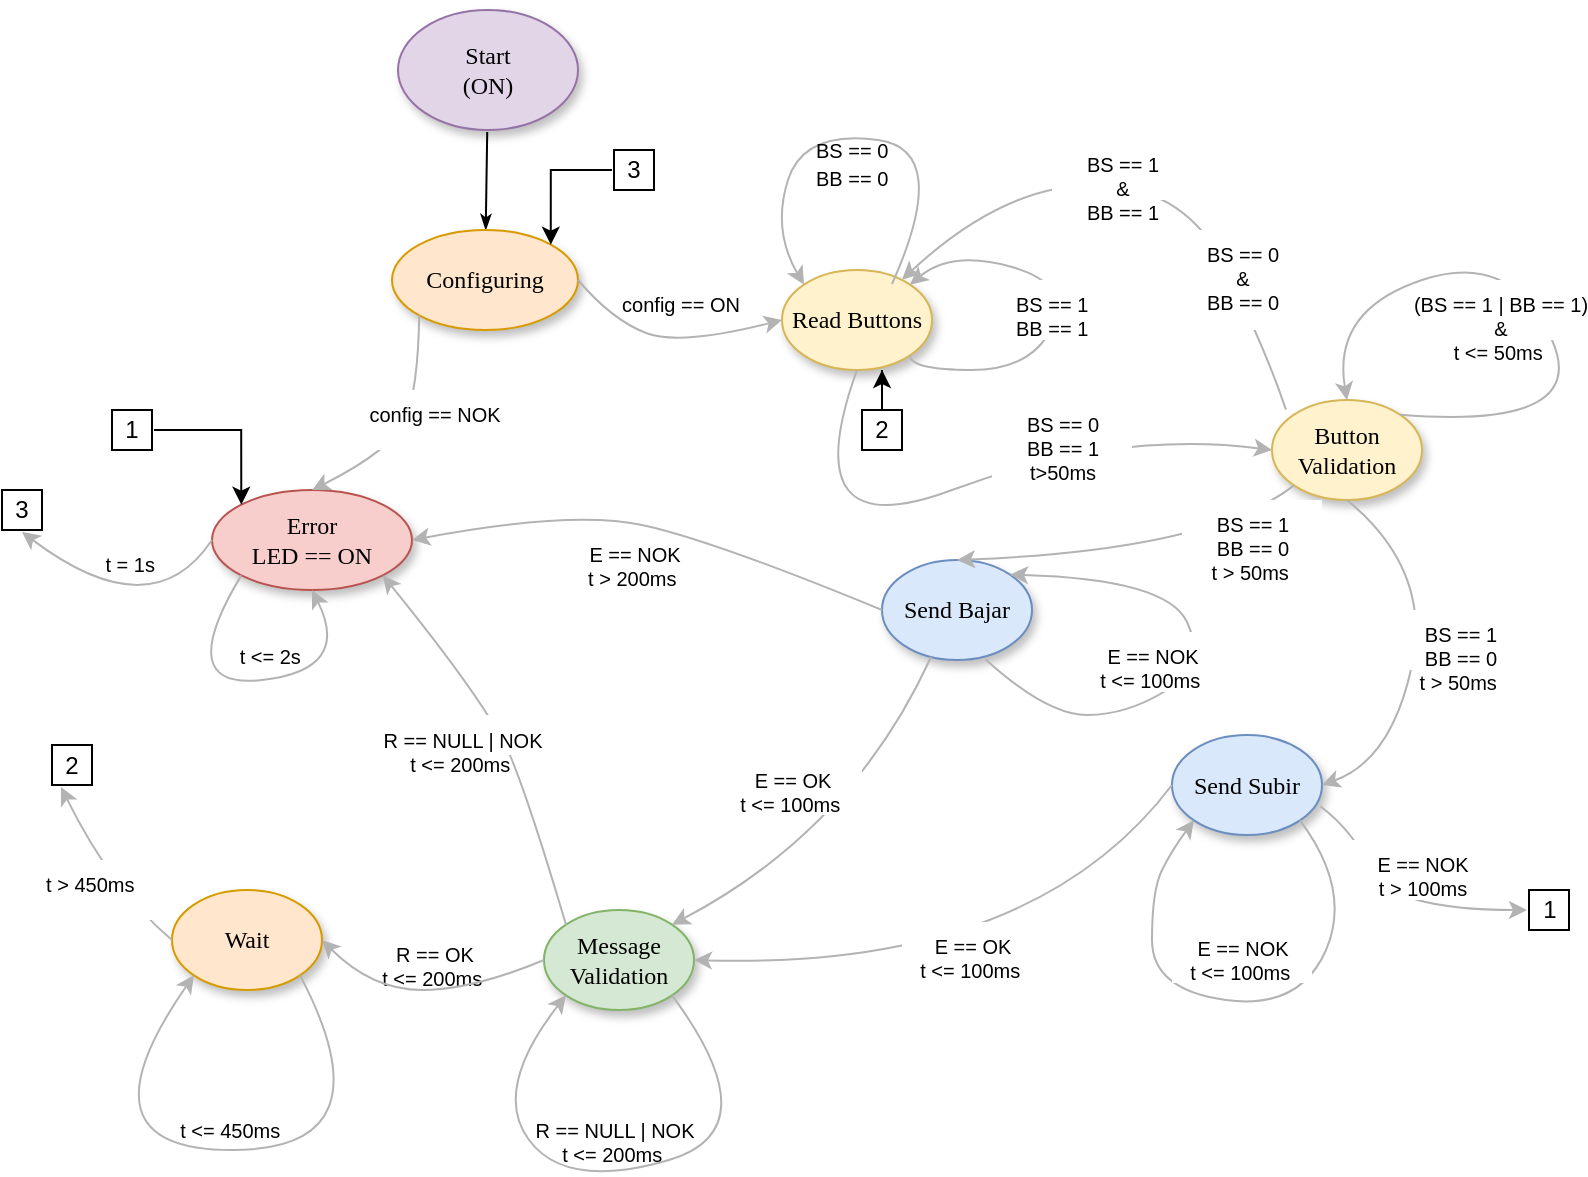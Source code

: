 <mxfile version="12.2.2" type="github" pages="1"><diagram name="Page-1" id="42789a77-a242-8287-6e28-9cd8cfd52e62"><mxGraphModel dx="1620" dy="693" grid="1" gridSize="10" guides="1" tooltips="1" connect="1" arrows="1" fold="1" page="1" pageScale="1" pageWidth="1100" pageHeight="850" background="#ffffff" math="0" shadow="0"><root><mxCell id="0"/><mxCell id="1" parent="0"/><mxCell id="1ea317790d2ca983-12" style="edgeStyle=none;rounded=1;html=1;labelBackgroundColor=none;startArrow=none;startFill=0;startSize=5;endArrow=classicThin;endFill=1;endSize=5;jettySize=auto;orthogonalLoop=1;strokeColor=#000000;strokeWidth=1;fontFamily=Verdana;fontSize=12" parent="1" source="1ea317790d2ca983-1" target="1ea317790d2ca983-2" edge="1"><mxGeometry relative="1" as="geometry"/></mxCell><mxCell id="1ea317790d2ca983-1" value="Start&lt;br&gt;(ON)" style="ellipse;whiteSpace=wrap;html=1;rounded=0;shadow=1;comic=0;labelBackgroundColor=none;strokeWidth=1;fontFamily=Verdana;fontSize=12;align=center;perimeterSpacing=1;fillColor=#e1d5e7;strokeColor=#9673a6;" parent="1" vertex="1"><mxGeometry x="453" y="80" width="90" height="60" as="geometry"/></mxCell><mxCell id="1ea317790d2ca983-2" value="Configuring" style="ellipse;whiteSpace=wrap;html=1;rounded=0;shadow=1;comic=0;labelBackgroundColor=none;strokeWidth=1;fontFamily=Verdana;fontSize=12;align=center;fillColor=#ffe6cc;strokeColor=#d79b00;" parent="1" vertex="1"><mxGeometry x="450" y="190" width="93" height="50" as="geometry"/></mxCell><mxCell id="1ea317790d2ca983-3" value="&lt;span&gt;Message Validation&lt;/span&gt;" style="ellipse;whiteSpace=wrap;html=1;rounded=0;shadow=1;comic=0;labelBackgroundColor=none;strokeWidth=1;fontFamily=Verdana;fontSize=12;align=center;fillColor=#d5e8d4;strokeColor=#82b366;" parent="1" vertex="1"><mxGeometry x="526" y="530" width="75" height="50" as="geometry"/></mxCell><mxCell id="1ea317790d2ca983-4" value="Send Bajar" style="ellipse;whiteSpace=wrap;html=1;rounded=0;shadow=1;comic=0;labelBackgroundColor=none;strokeWidth=1;fontFamily=Verdana;fontSize=12;align=center;fillColor=#dae8fc;strokeColor=#6c8ebf;" parent="1" vertex="1"><mxGeometry x="695" y="355" width="75" height="50" as="geometry"/></mxCell><mxCell id="1ea317790d2ca983-5" value="Send Subir" style="ellipse;whiteSpace=wrap;html=1;rounded=0;shadow=1;comic=0;labelBackgroundColor=none;strokeWidth=1;fontFamily=Verdana;fontSize=12;align=center;fillColor=#dae8fc;strokeColor=#6c8ebf;" parent="1" vertex="1"><mxGeometry x="840" y="442.5" width="75" height="50" as="geometry"/></mxCell><mxCell id="1ea317790d2ca983-6" value="Read Buttons" style="ellipse;whiteSpace=wrap;html=1;rounded=0;shadow=1;comic=0;labelBackgroundColor=none;strokeWidth=1;fontFamily=Verdana;fontSize=12;align=center;fillColor=#fff2cc;strokeColor=#d6b656;" parent="1" vertex="1"><mxGeometry x="645" y="210" width="75" height="50" as="geometry"/></mxCell><mxCell id="1ea317790d2ca983-7" value="Error&lt;br&gt;LED == ON" style="ellipse;whiteSpace=wrap;html=1;rounded=0;shadow=1;comic=0;labelBackgroundColor=none;strokeWidth=1;fontFamily=Verdana;fontSize=12;align=center;fillColor=#f8cecc;strokeColor=#b85450;" parent="1" vertex="1"><mxGeometry x="360" y="320" width="100" height="50" as="geometry"/></mxCell><mxCell id="1ea317790d2ca983-8" value="Button Validation" style="ellipse;whiteSpace=wrap;html=1;rounded=0;shadow=1;comic=0;labelBackgroundColor=none;strokeWidth=1;fontFamily=Verdana;fontSize=12;align=center;fillColor=#fff2cc;strokeColor=#d6b656;" parent="1" vertex="1"><mxGeometry x="890" y="275" width="75" height="50" as="geometry"/></mxCell><mxCell id="Fw9vB_BqnEXakWkiRCQY-5" style="edgeStyle=orthogonalEdgeStyle;rounded=0;orthogonalLoop=1;jettySize=auto;html=1;entryX=1;entryY=0;entryDx=0;entryDy=0;strokeColor=#000000;fontColor=#B3B3B3;" edge="1" parent="1" source="Fw9vB_BqnEXakWkiRCQY-2" target="1ea317790d2ca983-2"><mxGeometry relative="1" as="geometry"/></mxCell><mxCell id="Fw9vB_BqnEXakWkiRCQY-2" value="3" style="text;html=1;strokeColor=#000000;fillColor=#ffffff;align=center;verticalAlign=middle;whiteSpace=wrap;rounded=0;fontFamily=Helvetica;fontSize=12;fontColor=#000000;perimeterSpacing=1;" vertex="1" parent="1"><mxGeometry x="561" y="150" width="20" height="20" as="geometry"/></mxCell><mxCell id="Fw9vB_BqnEXakWkiRCQY-7" value="" style="curved=1;endArrow=classic;html=1;strokeColor=#B3B3B3;exitX=1;exitY=1;exitDx=0;exitDy=0;entryX=1;entryY=0;entryDx=0;entryDy=0;" edge="1" parent="1" source="1ea317790d2ca983-6" target="1ea317790d2ca983-6"><mxGeometry width="50" height="50" relative="1" as="geometry"><mxPoint x="630" y="380" as="sourcePoint"/><mxPoint x="680" y="330" as="targetPoint"/><Array as="points"><mxPoint x="709" y="260"/><mxPoint x="770" y="260"/><mxPoint x="790" y="217"/><mxPoint x="730" y="200"/></Array></mxGeometry></mxCell><mxCell id="Fw9vB_BqnEXakWkiRCQY-9" value="BS == 1&lt;br style=&quot;font-size: 10px;&quot;&gt;BB == 1" style="text;html=1;fontSize=10;fillColor=#ffffff;" vertex="1" parent="1"><mxGeometry x="760" y="215" width="70" height="30" as="geometry"/></mxCell><mxCell id="Fw9vB_BqnEXakWkiRCQY-11" value="" style="curved=1;endArrow=classic;html=1;strokeColor=#B3B3B3;entryX=0;entryY=0;entryDx=0;entryDy=0;" edge="1" parent="1" target="1ea317790d2ca983-6"><mxGeometry width="50" height="50" relative="1" as="geometry"><mxPoint x="700" y="217" as="sourcePoint"/><mxPoint x="546.5" y="290" as="targetPoint"/><Array as="points"><mxPoint x="730" y="150"/><mxPoint x="656" y="140"/><mxPoint x="640" y="190"/></Array></mxGeometry></mxCell><mxCell id="Fw9vB_BqnEXakWkiRCQY-13" value="&lt;font style=&quot;font-size: 10px&quot;&gt;BS == 0&lt;br&gt;BB == 0&lt;/font&gt;" style="text;html=1;resizable=0;points=[];autosize=1;align=left;verticalAlign=top;spacingTop=-4;" vertex="1" parent="1"><mxGeometry x="660" y="140" width="50" height="30" as="geometry"/></mxCell><mxCell id="Fw9vB_BqnEXakWkiRCQY-17" style="edgeStyle=orthogonalEdgeStyle;rounded=0;orthogonalLoop=1;jettySize=auto;html=1;entryX=0.667;entryY=1;entryDx=0;entryDy=0;entryPerimeter=0;strokeColor=#000000;fontSize=10;fontColor=#000000;" edge="1" parent="1" source="Fw9vB_BqnEXakWkiRCQY-14" target="1ea317790d2ca983-6"><mxGeometry relative="1" as="geometry"/></mxCell><mxCell id="Fw9vB_BqnEXakWkiRCQY-14" value="2" style="text;html=1;strokeColor=#000000;fillColor=#ffffff;align=center;verticalAlign=middle;whiteSpace=wrap;rounded=0;fontFamily=Helvetica;fontSize=12;fontColor=#000000;perimeterSpacing=1;" vertex="1" parent="1"><mxGeometry x="685" y="280" width="20" height="20" as="geometry"/></mxCell><mxCell id="Fw9vB_BqnEXakWkiRCQY-21" value="" style="curved=1;endArrow=classic;html=1;strokeColor=#B3B3B3;fontSize=10;fontColor=#B3B3B3;exitX=0;exitY=0;exitDx=0;exitDy=0;entryX=1;entryY=0;entryDx=0;entryDy=0;" edge="1" parent="1"><mxGeometry width="50" height="50" relative="1" as="geometry"><mxPoint x="896.983" y="279.822" as="sourcePoint"/><mxPoint x="705.017" y="214.822" as="targetPoint"/><Array as="points"><mxPoint x="886" y="247.5"/><mxPoint x="846" y="167.5"/><mxPoint x="756" y="167.5"/></Array></mxGeometry></mxCell><mxCell id="Fw9vB_BqnEXakWkiRCQY-22" value="BS == 1&lt;br style=&quot;font-size: 10px&quot;&gt;&amp;amp;&lt;br&gt;BB == 1" style="text;html=1;fontSize=10;align=center;fillColor=#ffffff;" vertex="1" parent="1"><mxGeometry x="780" y="145" width="70" height="30" as="geometry"/></mxCell><mxCell id="Fw9vB_BqnEXakWkiRCQY-23" value="BS == 0&lt;br style=&quot;font-size: 10px&quot;&gt;&amp;amp;&lt;br&gt;BB == 0" style="text;html=1;fontSize=10;align=center;fillColor=#ffffff;" vertex="1" parent="1"><mxGeometry x="840" y="190" width="70" height="50" as="geometry"/></mxCell><mxCell id="Fw9vB_BqnEXakWkiRCQY-27" value="" style="curved=1;endArrow=classic;html=1;strokeColor=#B3B3B3;fontSize=10;fontColor=#B3B3B3;exitX=0.5;exitY=1;exitDx=0;exitDy=0;entryX=1;entryY=0.5;entryDx=0;entryDy=0;" edge="1" parent="1" source="1ea317790d2ca983-8" target="1ea317790d2ca983-5"><mxGeometry width="50" height="50" relative="1" as="geometry"><mxPoint x="915" y="440" as="sourcePoint"/><mxPoint x="965" y="390" as="targetPoint"/><Array as="points"><mxPoint x="970" y="360"/><mxPoint x="950" y="455"/></Array></mxGeometry></mxCell><mxCell id="Fw9vB_BqnEXakWkiRCQY-28" value="" style="curved=1;endArrow=classic;html=1;strokeColor=#B3B3B3;fontSize=10;fontColor=#B3B3B3;exitX=1;exitY=0;exitDx=0;exitDy=0;entryX=0.5;entryY=0;entryDx=0;entryDy=0;" edge="1" parent="1" source="1ea317790d2ca983-8" target="1ea317790d2ca983-8"><mxGeometry width="50" height="50" relative="1" as="geometry"><mxPoint x="980" y="280" as="sourcePoint"/><mxPoint x="1030" y="230" as="targetPoint"/><Array as="points"><mxPoint x="1050" y="290"/><mxPoint x="1010" y="200"/><mxPoint x="920" y="230"/></Array></mxGeometry></mxCell><mxCell id="Fw9vB_BqnEXakWkiRCQY-29" value="(BS == 1 | BB == 1)&lt;br&gt;&amp;amp;&lt;br&gt;t &amp;lt;= 50ms&amp;nbsp;" style="text;html=1;fontSize=10;align=center;fillColor=#ffffff;" vertex="1" parent="1"><mxGeometry x="968.5" y="215" width="70" height="30" as="geometry"/></mxCell><mxCell id="Fw9vB_BqnEXakWkiRCQY-31" value="" style="curved=1;endArrow=classic;html=1;strokeColor=#B3B3B3;fontSize=10;fontColor=#B3B3B3;exitX=0;exitY=0.5;exitDx=0;exitDy=0;entryX=1;entryY=0.5;entryDx=0;entryDy=0;" edge="1" parent="1" source="1ea317790d2ca983-5" target="1ea317790d2ca983-3"><mxGeometry width="50" height="50" relative="1" as="geometry"><mxPoint x="740" y="530" as="sourcePoint"/><mxPoint x="790" y="480" as="targetPoint"/><Array as="points"><mxPoint x="770" y="560"/></Array></mxGeometry></mxCell><mxCell id="Fw9vB_BqnEXakWkiRCQY-36" value="BS == 1&lt;br&gt;BB == 0&lt;br&gt;t &amp;gt; 50ms&amp;nbsp;" style="text;html=1;fontSize=10;align=center;fillColor=#ffffff;" vertex="1" parent="1"><mxGeometry x="948.5" y="380" width="70" height="30" as="geometry"/></mxCell><mxCell id="Fw9vB_BqnEXakWkiRCQY-40" value="" style="curved=1;endArrow=classic;html=1;strokeColor=#B3B3B3;fontSize=10;fontColor=#B3B3B3;exitX=1;exitY=1;exitDx=0;exitDy=0;entryX=0;entryY=1;entryDx=0;entryDy=0;" edge="1" parent="1" source="1ea317790d2ca983-5" target="1ea317790d2ca983-5"><mxGeometry width="50" height="50" relative="1" as="geometry"><mxPoint x="915" y="545" as="sourcePoint"/><mxPoint x="965" y="495" as="targetPoint"/><Array as="points"><mxPoint x="930" y="520"/><mxPoint x="904" y="580"/><mxPoint x="830" y="570"/><mxPoint x="830" y="520"/><mxPoint x="840" y="500"/></Array></mxGeometry></mxCell><mxCell id="Fw9vB_BqnEXakWkiRCQY-41" value="E == NOK&lt;br&gt;t &amp;lt;= 100ms&amp;nbsp;" style="text;html=1;fontSize=10;align=center;fillColor=#ffffff;" vertex="1" parent="1"><mxGeometry x="840" y="536.5" width="70" height="30" as="geometry"/></mxCell><mxCell id="Fw9vB_BqnEXakWkiRCQY-44" value="1" style="text;html=1;strokeColor=#000000;fillColor=#ffffff;align=center;verticalAlign=middle;whiteSpace=wrap;rounded=0;fontFamily=Helvetica;fontSize=12;fontColor=#000000;perimeterSpacing=1;" vertex="1" parent="1"><mxGeometry x="1018.5" y="520" width="20" height="20" as="geometry"/></mxCell><mxCell id="Fw9vB_BqnEXakWkiRCQY-45" value="" style="curved=1;endArrow=classic;html=1;strokeColor=#B3B3B3;fontSize=10;fontColor=#B3B3B3;exitX=0.989;exitY=0.713;exitDx=0;exitDy=0;exitPerimeter=0;entryX=0;entryY=0.5;entryDx=0;entryDy=0;" edge="1" parent="1" source="1ea317790d2ca983-5" target="Fw9vB_BqnEXakWkiRCQY-44"><mxGeometry width="50" height="50" relative="1" as="geometry"><mxPoint x="920" y="590" as="sourcePoint"/><mxPoint x="970" y="540" as="targetPoint"/><Array as="points"><mxPoint x="930" y="490"/><mxPoint x="950" y="530"/></Array></mxGeometry></mxCell><mxCell id="Fw9vB_BqnEXakWkiRCQY-49" value="E == NOK&lt;br&gt;t &amp;gt; 100ms" style="text;html=1;fontSize=10;align=center;fillColor=#ffffff;" vertex="1" parent="1"><mxGeometry x="930" y="495" width="70" height="30" as="geometry"/></mxCell><mxCell id="Fw9vB_BqnEXakWkiRCQY-53" value="E == OK&lt;br&gt;t &amp;lt;= 100ms&amp;nbsp;" style="text;html=1;fontSize=10;align=center;fillColor=#ffffff;" vertex="1" parent="1"><mxGeometry x="705" y="536" width="70" height="30" as="geometry"/></mxCell><mxCell id="Fw9vB_BqnEXakWkiRCQY-55" value="" style="curved=1;endArrow=classic;html=1;strokeColor=#B3B3B3;fontSize=10;fontColor=#B3B3B3;exitX=1;exitY=1;exitDx=0;exitDy=0;entryX=0;entryY=1;entryDx=0;entryDy=0;" edge="1" parent="1" source="1ea317790d2ca983-3" target="1ea317790d2ca983-3"><mxGeometry width="50" height="50" relative="1" as="geometry"><mxPoint x="481" y="645" as="sourcePoint"/><mxPoint x="531" y="595" as="targetPoint"/><Array as="points"><mxPoint x="640" y="640"/><mxPoint x="537" y="670"/><mxPoint x="500" y="620"/></Array></mxGeometry></mxCell><mxCell id="Fw9vB_BqnEXakWkiRCQY-59" value="R == NULL | NOK&lt;br&gt;t &amp;lt;= 200ms&amp;nbsp;" style="text;html=1;fontSize=10;align=center;" vertex="1" parent="1"><mxGeometry x="526" y="627.5" width="70" height="35" as="geometry"/></mxCell><mxCell id="Fw9vB_BqnEXakWkiRCQY-60" value="" style="curved=1;endArrow=classic;html=1;strokeColor=#B3B3B3;fontSize=10;fontColor=#B3B3B3;exitX=0.691;exitY=0.994;exitDx=0;exitDy=0;entryX=1;entryY=0;entryDx=0;entryDy=0;exitPerimeter=0;" edge="1" parent="1" source="1ea317790d2ca983-4" target="1ea317790d2ca983-4"><mxGeometry width="50" height="50" relative="1" as="geometry"><mxPoint x="760" y="407.5" as="sourcePoint"/><mxPoint x="786.773" y="364.995" as="targetPoint"/><Array as="points"><mxPoint x="777.5" y="432.5"/><mxPoint x="817.5" y="432.5"/><mxPoint x="857.5" y="407.5"/><mxPoint x="837.5" y="364.5"/></Array></mxGeometry></mxCell><mxCell id="Fw9vB_BqnEXakWkiRCQY-61" value="" style="curved=1;endArrow=classic;html=1;strokeColor=#B3B3B3;fontSize=10;fontColor=#B3B3B3;exitX=0.327;exitY=0.97;exitDx=0;exitDy=0;entryX=1;entryY=0;entryDx=0;entryDy=0;exitPerimeter=0;" edge="1" parent="1" source="1ea317790d2ca983-4" target="1ea317790d2ca983-3"><mxGeometry width="50" height="50" relative="1" as="geometry"><mxPoint x="719.525" y="403.5" as="sourcePoint"/><mxPoint x="619" y="375" as="targetPoint"/><Array as="points"><mxPoint x="680" y="490"/></Array></mxGeometry></mxCell><mxCell id="Fw9vB_BqnEXakWkiRCQY-64" value="E == OK&lt;br&gt;t &amp;lt;= 100ms&amp;nbsp;" style="text;html=1;fontSize=10;align=center;fillColor=#ffffff;" vertex="1" parent="1"><mxGeometry x="615" y="452.5" width="70" height="30" as="geometry"/></mxCell><mxCell id="Fw9vB_BqnEXakWkiRCQY-68" value="" style="curved=1;endArrow=classic;html=1;strokeColor=#B3B3B3;fontSize=10;fontColor=#B3B3B3;exitX=0;exitY=1;exitDx=0;exitDy=0;entryX=0.5;entryY=0;entryDx=0;entryDy=0;" edge="1" parent="1" source="1ea317790d2ca983-8" target="1ea317790d2ca983-4"><mxGeometry width="50" height="50" relative="1" as="geometry"><mxPoint x="480" y="720" as="sourcePoint"/><mxPoint x="530" y="670" as="targetPoint"/><Array as="points"><mxPoint x="860" y="350"/></Array></mxGeometry></mxCell><mxCell id="Fw9vB_BqnEXakWkiRCQY-72" value="BS == 1&lt;br&gt;BB == 0&lt;br&gt;t &amp;gt; 50ms&amp;nbsp;" style="text;html=1;fontSize=10;align=center;fillColor=#ffffff;" vertex="1" parent="1"><mxGeometry x="845" y="325" width="70" height="50" as="geometry"/></mxCell><mxCell id="Fw9vB_BqnEXakWkiRCQY-73" value="E == NOK&lt;br&gt;t &amp;lt;= 100ms&amp;nbsp;" style="text;html=1;fontSize=10;align=center;fillColor=#ffffff;" vertex="1" parent="1"><mxGeometry x="795" y="391" width="70" height="30" as="geometry"/></mxCell><mxCell id="Fw9vB_BqnEXakWkiRCQY-76" value="Wait" style="ellipse;whiteSpace=wrap;html=1;rounded=0;shadow=1;comic=0;labelBackgroundColor=none;strokeWidth=1;fontFamily=Verdana;fontSize=12;align=center;fillColor=#ffe6cc;strokeColor=#d79b00;" vertex="1" parent="1"><mxGeometry x="340" y="520" width="75" height="50" as="geometry"/></mxCell><mxCell id="Fw9vB_BqnEXakWkiRCQY-80" value="R == OK&lt;br&gt;t &amp;lt;= 200ms&amp;nbsp;" style="text;html=1;fontSize=10;align=center;fillColor=#ffffff;" vertex="1" parent="1"><mxGeometry x="435.5" y="540" width="70" height="30" as="geometry"/></mxCell><mxCell id="Fw9vB_BqnEXakWkiRCQY-81" value="" style="curved=1;endArrow=classic;html=1;strokeColor=#B3B3B3;fontSize=10;fontColor=#B3B3B3;exitX=0;exitY=0.5;exitDx=0;exitDy=0;entryX=1;entryY=0.5;entryDx=0;entryDy=0;" edge="1" parent="1" source="1ea317790d2ca983-3" target="Fw9vB_BqnEXakWkiRCQY-76"><mxGeometry width="50" height="50" relative="1" as="geometry"><mxPoint x="370" y="720" as="sourcePoint"/><mxPoint x="420" y="670" as="targetPoint"/><Array as="points"><mxPoint x="490" y="570"/><mxPoint x="440" y="570"/></Array></mxGeometry></mxCell><mxCell id="Fw9vB_BqnEXakWkiRCQY-84" value="" style="curved=1;endArrow=classic;html=1;strokeColor=#B3B3B3;fontSize=10;fontColor=#B3B3B3;exitX=1;exitY=1;exitDx=0;exitDy=0;entryX=0;entryY=1;entryDx=0;entryDy=0;" edge="1" parent="1" source="Fw9vB_BqnEXakWkiRCQY-76" target="Fw9vB_BqnEXakWkiRCQY-76"><mxGeometry width="50" height="50" relative="1" as="geometry"><mxPoint x="210" y="720" as="sourcePoint"/><mxPoint x="260" y="670" as="targetPoint"/><Array as="points"><mxPoint x="450" y="650"/><mxPoint x="290" y="650"/></Array></mxGeometry></mxCell><mxCell id="Fw9vB_BqnEXakWkiRCQY-85" value="t &amp;lt;= 450ms&amp;nbsp;" style="text;html=1;fontSize=10;align=center;" vertex="1" parent="1"><mxGeometry x="335" y="627.5" width="70" height="30" as="geometry"/></mxCell><mxCell id="Fw9vB_BqnEXakWkiRCQY-88" value="" style="curved=1;endArrow=classic;html=1;strokeColor=#B3B3B3;fontSize=10;fontColor=#B3B3B3;exitX=0;exitY=0;exitDx=0;exitDy=0;entryX=1;entryY=1;entryDx=0;entryDy=0;" edge="1" parent="1" source="1ea317790d2ca983-3" target="1ea317790d2ca983-7"><mxGeometry width="50" height="50" relative="1" as="geometry"><mxPoint x="320" y="750" as="sourcePoint"/><mxPoint x="370" y="700" as="targetPoint"/><Array as="points"><mxPoint x="520" y="480"/><mxPoint x="500" y="430"/></Array></mxGeometry></mxCell><mxCell id="Fw9vB_BqnEXakWkiRCQY-89" value="R == NULL | NOK&lt;br&gt;t &amp;lt;= 200ms&amp;nbsp;" style="text;html=1;fontSize=10;align=center;fillColor=#ffffff;" vertex="1" parent="1"><mxGeometry x="450" y="432.5" width="70" height="20" as="geometry"/></mxCell><mxCell id="Fw9vB_BqnEXakWkiRCQY-92" value="" style="curved=1;endArrow=classic;html=1;strokeColor=#B3B3B3;fontSize=10;fontColor=#B3B3B3;exitX=0;exitY=0.5;exitDx=0;exitDy=0;entryX=1;entryY=0.5;entryDx=0;entryDy=0;" edge="1" parent="1" source="1ea317790d2ca983-4" target="1ea317790d2ca983-7"><mxGeometry width="50" height="50" relative="1" as="geometry"><mxPoint x="320" y="750" as="sourcePoint"/><mxPoint x="370" y="700" as="targetPoint"/><Array as="points"><mxPoint x="610" y="345"/><mxPoint x="540" y="330"/></Array></mxGeometry></mxCell><mxCell id="Fw9vB_BqnEXakWkiRCQY-93" value="E == NOK&lt;br&gt;t &amp;gt; 200ms&amp;nbsp;" style="text;html=1;fontSize=10;align=center;" vertex="1" parent="1"><mxGeometry x="536" y="340" width="70" height="30" as="geometry"/></mxCell><mxCell id="Fw9vB_BqnEXakWkiRCQY-94" value="2" style="text;html=1;strokeColor=#000000;fillColor=#ffffff;align=center;verticalAlign=middle;whiteSpace=wrap;rounded=0;fontFamily=Helvetica;fontSize=12;fontColor=#000000;perimeterSpacing=1;" vertex="1" parent="1"><mxGeometry x="280" y="447.5" width="20" height="20" as="geometry"/></mxCell><mxCell id="Fw9vB_BqnEXakWkiRCQY-95" value="" style="curved=1;endArrow=classic;html=1;strokeColor=#B3B3B3;fontSize=10;fontColor=#B3B3B3;exitX=0;exitY=0.5;exitDx=0;exitDy=0;entryX=0.25;entryY=1;entryDx=0;entryDy=0;" edge="1" parent="1" source="Fw9vB_BqnEXakWkiRCQY-76" target="Fw9vB_BqnEXakWkiRCQY-94"><mxGeometry width="50" height="50" relative="1" as="geometry"><mxPoint x="300" y="750" as="sourcePoint"/><mxPoint x="350" y="700" as="targetPoint"/><Array as="points"><mxPoint x="310" y="520"/></Array></mxGeometry></mxCell><mxCell id="Fw9vB_BqnEXakWkiRCQY-97" value="t &amp;gt; 450ms&amp;nbsp;" style="text;html=1;fontSize=10;align=center;fillColor=#ffffff;" vertex="1" parent="1"><mxGeometry x="265" y="505" width="70" height="30" as="geometry"/></mxCell><mxCell id="Fw9vB_BqnEXakWkiRCQY-101" value="3" style="text;html=1;strokeColor=#000000;fillColor=#ffffff;align=center;verticalAlign=middle;whiteSpace=wrap;rounded=0;fontFamily=Helvetica;fontSize=12;fontColor=#000000;perimeterSpacing=1;" vertex="1" parent="1"><mxGeometry x="255" y="320" width="20" height="20" as="geometry"/></mxCell><mxCell id="Fw9vB_BqnEXakWkiRCQY-103" style="edgeStyle=orthogonalEdgeStyle;rounded=0;orthogonalLoop=1;jettySize=auto;html=1;entryX=0;entryY=0;entryDx=0;entryDy=0;strokeColor=#000000;fontSize=10;fontColor=#000000;" edge="1" parent="1" source="Fw9vB_BqnEXakWkiRCQY-102" target="1ea317790d2ca983-7"><mxGeometry relative="1" as="geometry"/></mxCell><mxCell id="Fw9vB_BqnEXakWkiRCQY-102" value="1" style="text;html=1;strokeColor=#000000;fillColor=#ffffff;align=center;verticalAlign=middle;whiteSpace=wrap;rounded=0;fontFamily=Helvetica;fontSize=12;fontColor=#000000;perimeterSpacing=1;" vertex="1" parent="1"><mxGeometry x="310" y="280" width="20" height="20" as="geometry"/></mxCell><mxCell id="Fw9vB_BqnEXakWkiRCQY-105" value="" style="curved=1;endArrow=classic;html=1;strokeColor=#B3B3B3;fontSize=10;fontColor=#000000;exitX=0;exitY=1;exitDx=0;exitDy=0;entryX=0.5;entryY=0;entryDx=0;entryDy=0;" edge="1" parent="1" source="1ea317790d2ca983-2" target="1ea317790d2ca983-7"><mxGeometry width="50" height="50" relative="1" as="geometry"><mxPoint x="270" y="750" as="sourcePoint"/><mxPoint x="320" y="700" as="targetPoint"/><Array as="points"><mxPoint x="463" y="270"/><mxPoint x="450" y="300"/></Array></mxGeometry></mxCell><mxCell id="Fw9vB_BqnEXakWkiRCQY-106" value="t &amp;lt;= 2s&amp;nbsp;" style="text;html=1;fontSize=10;align=center;" vertex="1" parent="1"><mxGeometry x="355" y="391" width="70" height="20" as="geometry"/></mxCell><mxCell id="Fw9vB_BqnEXakWkiRCQY-107" value="" style="curved=1;endArrow=classic;html=1;strokeColor=#B3B3B3;fontSize=10;fontColor=#000000;exitX=0;exitY=1;exitDx=0;exitDy=0;entryX=0.5;entryY=1;entryDx=0;entryDy=0;" edge="1" parent="1" source="1ea317790d2ca983-7" target="1ea317790d2ca983-7"><mxGeometry width="50" height="50" relative="1" as="geometry"><mxPoint x="270" y="750" as="sourcePoint"/><mxPoint x="320" y="700" as="targetPoint"/><Array as="points"><mxPoint x="340" y="420"/><mxPoint x="430" y="410"/></Array></mxGeometry></mxCell><mxCell id="Fw9vB_BqnEXakWkiRCQY-109" value="" style="curved=1;endArrow=classic;html=1;strokeColor=#B3B3B3;fontSize=10;fontColor=#000000;exitX=0;exitY=0.5;exitDx=0;exitDy=0;entryX=0.5;entryY=1;entryDx=0;entryDy=0;" edge="1" parent="1" source="1ea317790d2ca983-7" target="Fw9vB_BqnEXakWkiRCQY-101"><mxGeometry width="50" height="50" relative="1" as="geometry"><mxPoint x="270" y="750" as="sourcePoint"/><mxPoint x="320" y="700" as="targetPoint"/><Array as="points"><mxPoint x="330" y="390"/></Array></mxGeometry></mxCell><mxCell id="Fw9vB_BqnEXakWkiRCQY-110" value="t = 1s&amp;nbsp;" style="text;html=1;fontSize=10;align=center;" vertex="1" parent="1"><mxGeometry x="285" y="345" width="70" height="20" as="geometry"/></mxCell><mxCell id="Fw9vB_BqnEXakWkiRCQY-123" value="" style="curved=1;endArrow=classic;html=1;strokeColor=#B3B3B3;fontSize=10;fontColor=#000000;entryX=0;entryY=0.5;entryDx=0;entryDy=0;exitX=0.5;exitY=1;exitDx=0;exitDy=0;" edge="1" parent="1" source="1ea317790d2ca983-6" target="1ea317790d2ca983-8"><mxGeometry width="50" height="50" relative="1" as="geometry"><mxPoint x="260" y="730" as="sourcePoint"/><mxPoint x="310" y="680" as="targetPoint"/><Array as="points"><mxPoint x="650" y="350"/><mxPoint x="810" y="290"/></Array></mxGeometry></mxCell><mxCell id="Fw9vB_BqnEXakWkiRCQY-124" value="BS == 0&lt;br style=&quot;font-size: 10px&quot;&gt;BB == 1&lt;br&gt;t&amp;gt;50ms&lt;br&gt;" style="text;html=1;fontSize=10;fillColor=#ffffff;align=center;" vertex="1" parent="1"><mxGeometry x="750" y="275" width="70" height="45" as="geometry"/></mxCell><mxCell id="Fw9vB_BqnEXakWkiRCQY-127" value="" style="curved=1;endArrow=classic;html=1;strokeColor=#B3B3B3;fontSize=10;fontColor=#000000;entryX=0;entryY=0.5;entryDx=0;entryDy=0;exitX=1;exitY=0.5;exitDx=0;exitDy=0;" edge="1" parent="1" source="1ea317790d2ca983-2" target="1ea317790d2ca983-6"><mxGeometry width="50" height="50" relative="1" as="geometry"><mxPoint x="563.5" y="297.5" as="sourcePoint"/><mxPoint x="613.5" y="247.5" as="targetPoint"/><Array as="points"><mxPoint x="560" y="235"/><mxPoint x="594" y="248"/></Array></mxGeometry></mxCell><mxCell id="Fw9vB_BqnEXakWkiRCQY-128" value="config == ON" style="text;html=1;fontSize=10;align=center;" vertex="1" parent="1"><mxGeometry x="559" y="215" width="70" height="30" as="geometry"/></mxCell><mxCell id="Fw9vB_BqnEXakWkiRCQY-129" value="config == NOK" style="text;html=1;fontSize=10;align=center;fillColor=#ffffff;" vertex="1" parent="1"><mxGeometry x="435.5" y="270" width="70" height="30" as="geometry"/></mxCell></root></mxGraphModel></diagram></mxfile>